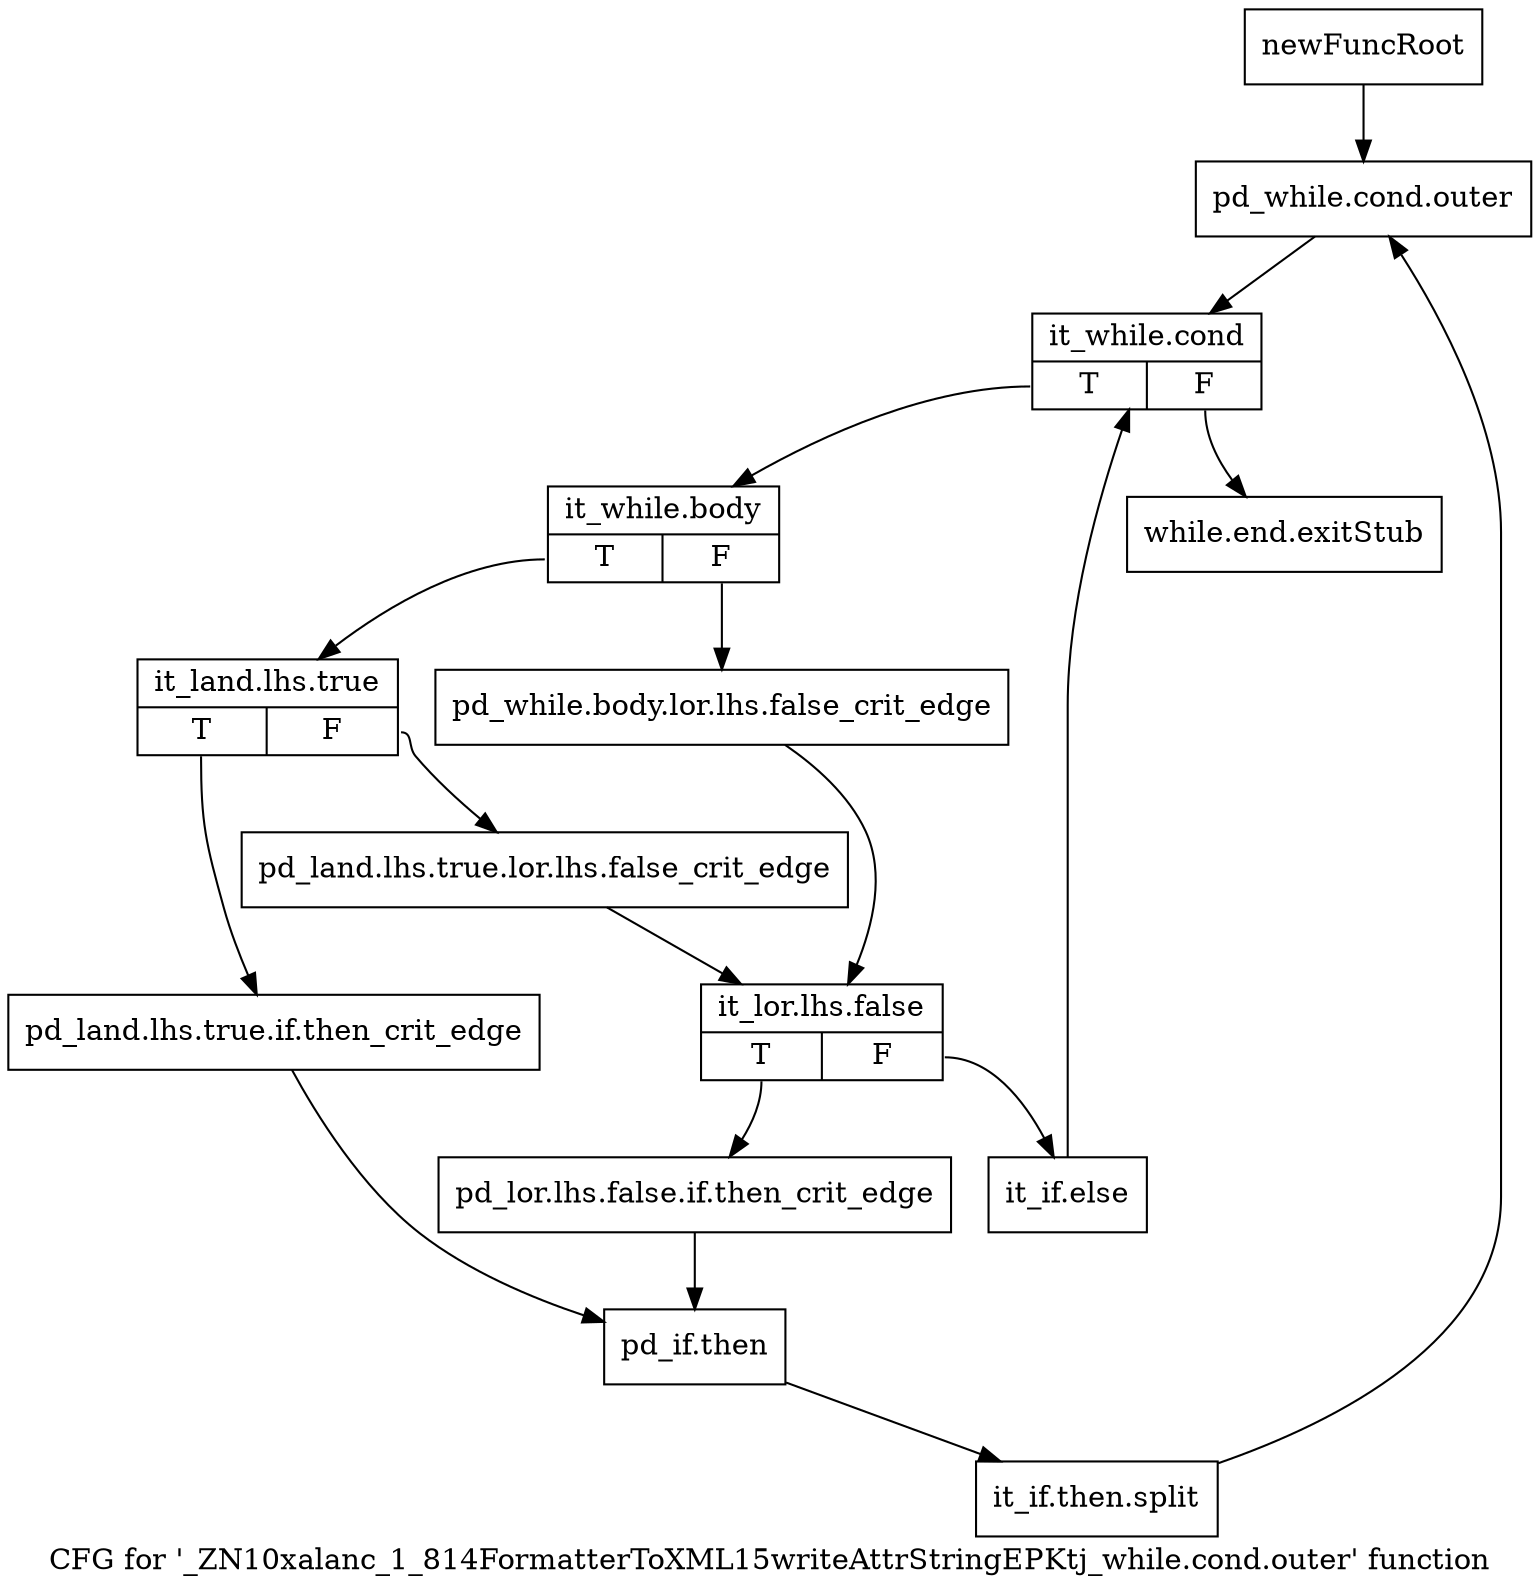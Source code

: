 digraph "CFG for '_ZN10xalanc_1_814FormatterToXML15writeAttrStringEPKtj_while.cond.outer' function" {
	label="CFG for '_ZN10xalanc_1_814FormatterToXML15writeAttrStringEPKtj_while.cond.outer' function";

	Node0x9dbeb90 [shape=record,label="{newFuncRoot}"];
	Node0x9dbeb90 -> Node0x9dbec30;
	Node0x9dbebe0 [shape=record,label="{while.end.exitStub}"];
	Node0x9dbec30 [shape=record,label="{pd_while.cond.outer}"];
	Node0x9dbec30 -> Node0x9dbec80;
	Node0x9dbec80 [shape=record,label="{it_while.cond|{<s0>T|<s1>F}}"];
	Node0x9dbec80:s0 -> Node0x9dbecd0;
	Node0x9dbec80:s1 -> Node0x9dbebe0;
	Node0x9dbecd0 [shape=record,label="{it_while.body|{<s0>T|<s1>F}}"];
	Node0x9dbecd0:s0 -> Node0x9dbed70;
	Node0x9dbecd0:s1 -> Node0x9dbed20;
	Node0x9dbed20 [shape=record,label="{pd_while.body.lor.lhs.false_crit_edge}"];
	Node0x9dbed20 -> Node0x9dbee10;
	Node0x9dbed70 [shape=record,label="{it_land.lhs.true|{<s0>T|<s1>F}}"];
	Node0x9dbed70:s0 -> Node0x9dbef00;
	Node0x9dbed70:s1 -> Node0x9dbedc0;
	Node0x9dbedc0 [shape=record,label="{pd_land.lhs.true.lor.lhs.false_crit_edge}"];
	Node0x9dbedc0 -> Node0x9dbee10;
	Node0x9dbee10 [shape=record,label="{it_lor.lhs.false|{<s0>T|<s1>F}}"];
	Node0x9dbee10:s0 -> Node0x9dbeeb0;
	Node0x9dbee10:s1 -> Node0x9dbee60;
	Node0x9dbee60 [shape=record,label="{it_if.else}"];
	Node0x9dbee60 -> Node0x9dbec80;
	Node0x9dbeeb0 [shape=record,label="{pd_lor.lhs.false.if.then_crit_edge}"];
	Node0x9dbeeb0 -> Node0x9dbef50;
	Node0x9dbef00 [shape=record,label="{pd_land.lhs.true.if.then_crit_edge}"];
	Node0x9dbef00 -> Node0x9dbef50;
	Node0x9dbef50 [shape=record,label="{pd_if.then}"];
	Node0x9dbef50 -> Node0xd036b30;
	Node0xd036b30 [shape=record,label="{it_if.then.split}"];
	Node0xd036b30 -> Node0x9dbec30;
}
